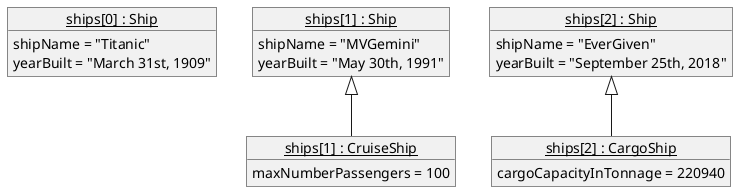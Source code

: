 @startuml
object "<u>ships[0] : Ship</u>" as ship0 {
    shipName = "Titanic"
    yearBuilt = "March 31st, 1909"
}

object "<u>ships[1] : Ship" as ship1 {
    shipName = "MVGemini"
    yearBuilt = "May 30th, 1991"
}

object "<u>ships[1] : CruiseShip</u>" as cruiseShip1 {
    maxNumberPassengers = 100
}

object "<u>ships[2] : Ship" as ship2 {
    shipName = "EverGiven"
    yearBuilt = "September 25th, 2018"
}

object "<u>ships[2] : CargoShip</u>" as cargoShip2 {
    cargoCapacityInTonnage = 220940
}

ship1 <|-- cruiseShip1
ship2 <|-- cargoShip2

@enduml
